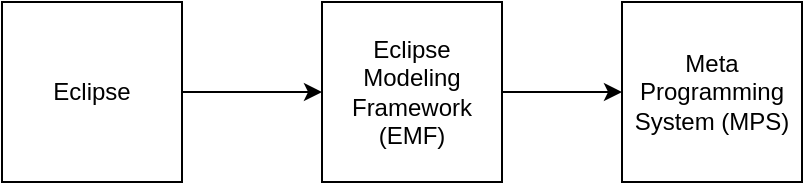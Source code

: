 <mxfile version="23.0.2" type="github">
  <diagram name="Page-1" id="0l3SDfxZKlJ5-3YzWZmR">
    <mxGraphModel dx="984" dy="593" grid="1" gridSize="10" guides="1" tooltips="1" connect="1" arrows="1" fold="1" page="1" pageScale="1" pageWidth="850" pageHeight="1100" math="0" shadow="0">
      <root>
        <mxCell id="0" />
        <mxCell id="1" parent="0" />
        <mxCell id="Zp3tux6OZ8Z04NkEwyCu-5" style="edgeStyle=orthogonalEdgeStyle;rounded=0;orthogonalLoop=1;jettySize=auto;html=1;" edge="1" parent="1" source="Zp3tux6OZ8Z04NkEwyCu-1" target="Zp3tux6OZ8Z04NkEwyCu-2">
          <mxGeometry relative="1" as="geometry" />
        </mxCell>
        <mxCell id="Zp3tux6OZ8Z04NkEwyCu-1" value="Eclipse" style="whiteSpace=wrap;html=1;aspect=fixed;" vertex="1" parent="1">
          <mxGeometry x="40" y="150" width="90" height="90" as="geometry" />
        </mxCell>
        <mxCell id="Zp3tux6OZ8Z04NkEwyCu-6" style="edgeStyle=orthogonalEdgeStyle;rounded=0;orthogonalLoop=1;jettySize=auto;html=1;" edge="1" parent="1" source="Zp3tux6OZ8Z04NkEwyCu-2">
          <mxGeometry relative="1" as="geometry">
            <mxPoint x="350" y="195" as="targetPoint" />
          </mxGeometry>
        </mxCell>
        <mxCell id="Zp3tux6OZ8Z04NkEwyCu-2" value="Eclipse Modeling Framework (EMF)" style="whiteSpace=wrap;html=1;aspect=fixed;" vertex="1" parent="1">
          <mxGeometry x="200" y="150" width="90" height="90" as="geometry" />
        </mxCell>
        <mxCell id="Zp3tux6OZ8Z04NkEwyCu-4" value="Meta Programming System (MPS)" style="whiteSpace=wrap;html=1;aspect=fixed;" vertex="1" parent="1">
          <mxGeometry x="350" y="150" width="90" height="90" as="geometry" />
        </mxCell>
      </root>
    </mxGraphModel>
  </diagram>
</mxfile>
